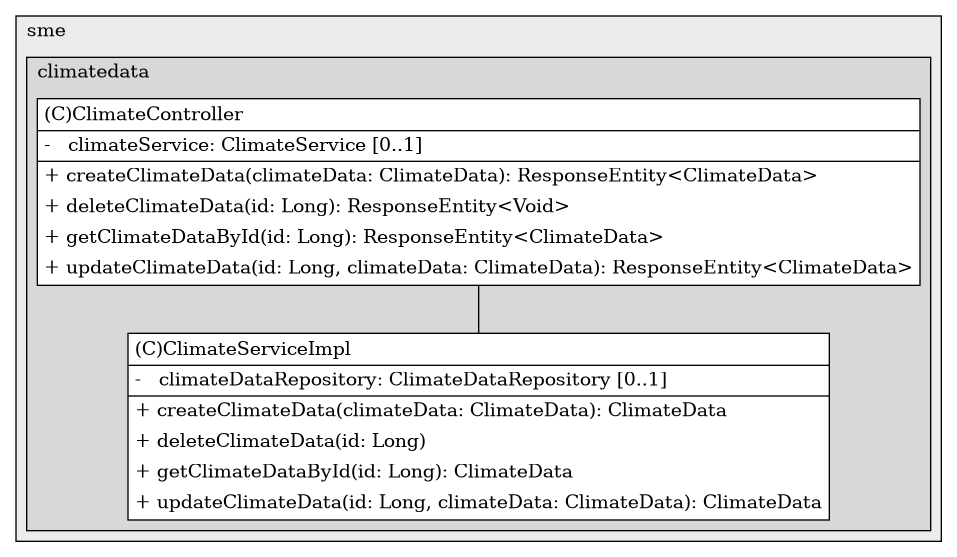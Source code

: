 @startuml

/' diagram meta data start
config=StructureConfiguration;
{
  "projectClassification": {
    "searchMode": "OpenProject", // OpenProject, AllProjects
    "includedProjects": "",
    "pathEndKeywords": "*.impl",
    "isClientPath": "",
    "isClientName": "",
    "isTestPath": "",
    "isTestName": "",
    "isMappingPath": "",
    "isMappingName": "",
    "isDataAccessPath": "",
    "isDataAccessName": "",
    "isDataStructurePath": "",
    "isDataStructureName": "",
    "isInterfaceStructuresPath": "",
    "isInterfaceStructuresName": "",
    "isEntryPointPath": "",
    "isEntryPointName": "",
    "treatFinalFieldsAsMandatory": false
  },
  "graphRestriction": {
    "classPackageExcludeFilter": "",
    "classPackageIncludeFilter": "",
    "classNameExcludeFilter": "",
    "classNameIncludeFilter": "",
    "methodNameExcludeFilter": "",
    "methodNameIncludeFilter": "",
    "removeByInheritance": "", // inheritance/annotation based filtering is done in a second step
    "removeByAnnotation": "",
    "removeByClassPackage": "", // cleanup the graph after inheritance/annotation based filtering is done
    "removeByClassName": "",
    "cutMappings": false,
    "cutEnum": true,
    "cutTests": true,
    "cutClient": true,
    "cutDataAccess": true,
    "cutInterfaceStructures": true,
    "cutDataStructures": true,
    "cutGetterAndSetter": true,
    "cutConstructors": true
  },
  "graphTraversal": {
    "forwardDepth": 3,
    "backwardDepth": 3,
    "classPackageExcludeFilter": "",
    "classPackageIncludeFilter": "",
    "classNameExcludeFilter": "",
    "classNameIncludeFilter": "",
    "methodNameExcludeFilter": "",
    "methodNameIncludeFilter": "",
    "hideMappings": false,
    "hideDataStructures": false,
    "hidePrivateMethods": true,
    "hideInterfaceCalls": true, // indirection: implementation -> interface (is hidden) -> implementation
    "onlyShowApplicationEntryPoints": false, // root node is included
    "useMethodCallsForStructureDiagram": "ForwardOnly" // ForwardOnly, BothDirections, No
  },
  "details": {
    "aggregation": "GroupByClass", // ByClass, GroupByClass, None
    "showClassGenericTypes": true,
    "showMethods": true,
    "showMethodParameterNames": true,
    "showMethodParameterTypes": true,
    "showMethodReturnType": true,
    "showPackageLevels": 2,
    "showDetailedClassStructure": true
  },
  "rootClass": "com.sme.climatedata.controller.ClimateController",
  "extensionCallbackMethod": "" // qualified.class.name#methodName - signature: public static String method(String)
}
diagram meta data end '/



digraph g {
    rankdir="TB"
    splines=polyline
    

'nodes 
subgraph cluster_113995 { 
   	label=sme
	labeljust=l
	fillcolor="#ececec"
	style=filled
   
   subgraph cluster_1981273812 { 
   	label=climatedata
	labeljust=l
	fillcolor="#d8d8d8"
	style=filled
   
   ClimateController1680784939[
	label=<<TABLE BORDER="1" CELLBORDER="0" CELLPADDING="4" CELLSPACING="0">
<TR><TD ALIGN="LEFT" >(C)ClimateController</TD></TR>
<HR/>
<TR><TD ALIGN="LEFT" >-   climateService: ClimateService [0..1]</TD></TR>
<HR/>
<TR><TD ALIGN="LEFT" >+ createClimateData(climateData: ClimateData): ResponseEntity&lt;ClimateData&gt;</TD></TR>
<TR><TD ALIGN="LEFT" >+ deleteClimateData(id: Long): ResponseEntity&lt;Void&gt;</TD></TR>
<TR><TD ALIGN="LEFT" >+ getClimateDataById(id: Long): ResponseEntity&lt;ClimateData&gt;</TD></TR>
<TR><TD ALIGN="LEFT" >+ updateClimateData(id: Long, climateData: ClimateData): ResponseEntity&lt;ClimateData&gt;</TD></TR>
</TABLE>>
	style=filled
	margin=0
	shape=plaintext
	fillcolor="#FFFFFF"
];

ClimateServiceImpl1016663686[
	label=<<TABLE BORDER="1" CELLBORDER="0" CELLPADDING="4" CELLSPACING="0">
<TR><TD ALIGN="LEFT" >(C)ClimateServiceImpl</TD></TR>
<HR/>
<TR><TD ALIGN="LEFT" >-   climateDataRepository: ClimateDataRepository [0..1]</TD></TR>
<HR/>
<TR><TD ALIGN="LEFT" >+ createClimateData(climateData: ClimateData): ClimateData</TD></TR>
<TR><TD ALIGN="LEFT" >+ deleteClimateData(id: Long)</TD></TR>
<TR><TD ALIGN="LEFT" >+ getClimateDataById(id: Long): ClimateData</TD></TR>
<TR><TD ALIGN="LEFT" >+ updateClimateData(id: Long, climateData: ClimateData): ClimateData</TD></TR>
</TABLE>>
	style=filled
	margin=0
	shape=plaintext
	fillcolor="#FFFFFF"
];
} 
} 

'edges    
ClimateController1680784939 -> ClimateServiceImpl1016663686[arrowhead=none];
    
}
@enduml